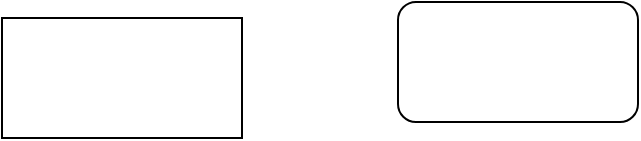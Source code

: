 <mxfile version="18.0.1" type="github">
  <diagram id="aSXv0q1WuANGzLaSVxcl" name="第 1 页">
    <mxGraphModel dx="965" dy="148" grid="0" gridSize="10" guides="1" tooltips="1" connect="1" arrows="1" fold="1" page="0" pageScale="1" pageWidth="827" pageHeight="1169" math="0" shadow="0">
      <root>
        <mxCell id="0" />
        <mxCell id="1" parent="0" />
        <mxCell id="2p5DOkKnU_61QYXEgzsO-1" value="" style="rounded=0;whiteSpace=wrap;html=1;" vertex="1" parent="1">
          <mxGeometry x="202" y="516" width="120" height="60" as="geometry" />
        </mxCell>
        <mxCell id="2p5DOkKnU_61QYXEgzsO-2" value="" style="rounded=1;whiteSpace=wrap;html=1;" vertex="1" parent="1">
          <mxGeometry x="400" y="508" width="120" height="60" as="geometry" />
        </mxCell>
      </root>
    </mxGraphModel>
  </diagram>
</mxfile>
